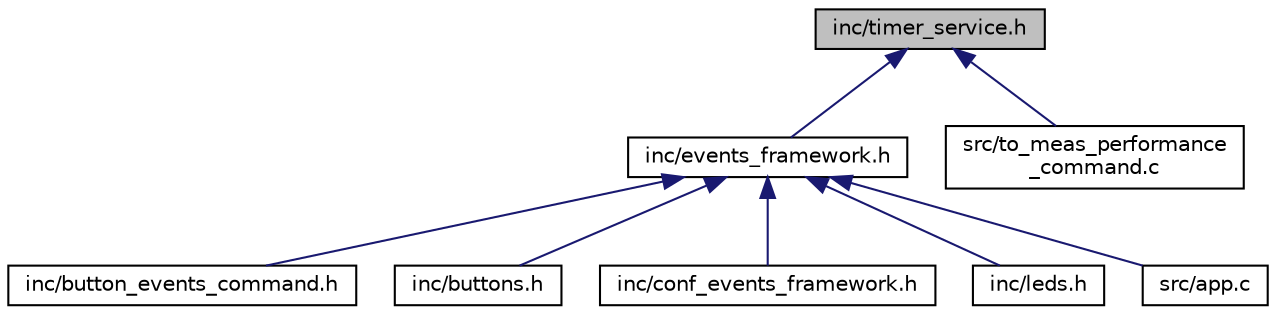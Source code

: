 digraph "inc/timer_service.h"
{
  edge [fontname="Helvetica",fontsize="10",labelfontname="Helvetica",labelfontsize="10"];
  node [fontname="Helvetica",fontsize="10",shape=record];
  Node1 [label="inc/timer_service.h",height=0.2,width=0.4,color="black", fillcolor="grey75", style="filled", fontcolor="black"];
  Node1 -> Node2 [dir="back",color="midnightblue",fontsize="10",style="solid",fontname="Helvetica"];
  Node2 [label="inc/events_framework.h",height=0.2,width=0.4,color="black", fillcolor="white", style="filled",URL="$events__framework_8h.html",tooltip="Manejo del framework de eventos. "];
  Node2 -> Node3 [dir="back",color="midnightblue",fontsize="10",style="solid",fontname="Helvetica"];
  Node3 [label="inc/button_events_command.h",height=0.2,width=0.4,color="black", fillcolor="white", style="filled",URL="$button__events__command_8h.html",tooltip="Manejo del comando de reporte de evento de botones. "];
  Node2 -> Node4 [dir="back",color="midnightblue",fontsize="10",style="solid",fontname="Helvetica"];
  Node4 [label="inc/buttons.h",height=0.2,width=0.4,color="black", fillcolor="white", style="filled",URL="$buttons_8h.html",tooltip="Manejo de los botones. "];
  Node2 -> Node5 [dir="back",color="midnightblue",fontsize="10",style="solid",fontname="Helvetica"];
  Node5 [label="inc/conf_events_framework.h",height=0.2,width=0.4,color="black", fillcolor="white", style="filled",URL="$conf__events__framework_8h.html",tooltip="Configuracion del framework de eventos. "];
  Node2 -> Node6 [dir="back",color="midnightblue",fontsize="10",style="solid",fontname="Helvetica"];
  Node6 [label="inc/leds.h",height=0.2,width=0.4,color="black", fillcolor="white", style="filled",URL="$leds_8h.html",tooltip="Manejo de los leds. "];
  Node2 -> Node7 [dir="back",color="midnightblue",fontsize="10",style="solid",fontname="Helvetica"];
  Node7 [label="src/app.c",height=0.2,width=0.4,color="black", fillcolor="white", style="filled",URL="$app_8c.html",tooltip="Manejo de la aplicacion. "];
  Node1 -> Node8 [dir="back",color="midnightblue",fontsize="10",style="solid",fontname="Helvetica"];
  Node8 [label="src/to_meas_performance\l_command.c",height=0.2,width=0.4,color="black", fillcolor="white", style="filled",URL="$to__meas__performance__command_8c.html",tooltip="Implementacion del procesador del comando \"To Measure Performance\". "];
}
